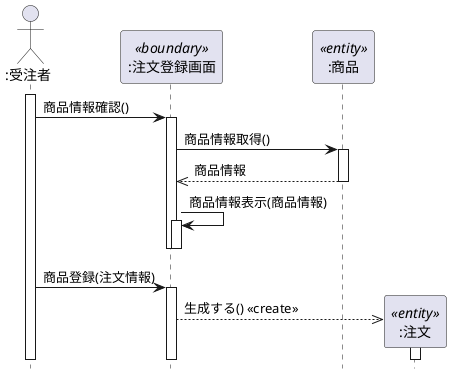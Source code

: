 @startuml
    hide footbox
    actor ":受注者" as A1
    participant ":注文登録画面" as boundary <<boundary>>
    participant ":商品" as entity1 <<entity>>
    participant ":注文" as entity2 <<entity>>

    activate A1
        A1 -> boundary : 商品情報確認()
        activate boundary
            boundary -> entity1 : 商品情報取得()
            activate entity1
                boundary <<-- entity1 : 商品情報
            deactivate entity1
            boundary -> boundary : 商品情報表示(商品情報)
            activate boundary
            deactivate boundary
        deactivate boundary

        A1 -> boundary : 商品登録(注文情報)
        activate boundary
            create entity2
            boundary -->> entity2 : 生成する() <<create>>
            activate entity2

@enduml